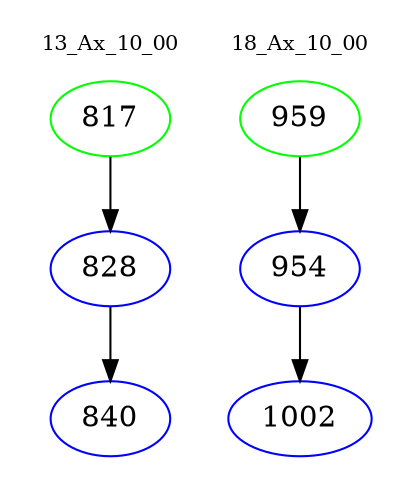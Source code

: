 digraph{
subgraph cluster_0 {
color = white
label = "13_Ax_10_00";
fontsize=10;
T0_817 [label="817", color="green"]
T0_817 -> T0_828 [color="black"]
T0_828 [label="828", color="blue"]
T0_828 -> T0_840 [color="black"]
T0_840 [label="840", color="blue"]
}
subgraph cluster_1 {
color = white
label = "18_Ax_10_00";
fontsize=10;
T1_959 [label="959", color="green"]
T1_959 -> T1_954 [color="black"]
T1_954 [label="954", color="blue"]
T1_954 -> T1_1002 [color="black"]
T1_1002 [label="1002", color="blue"]
}
}

